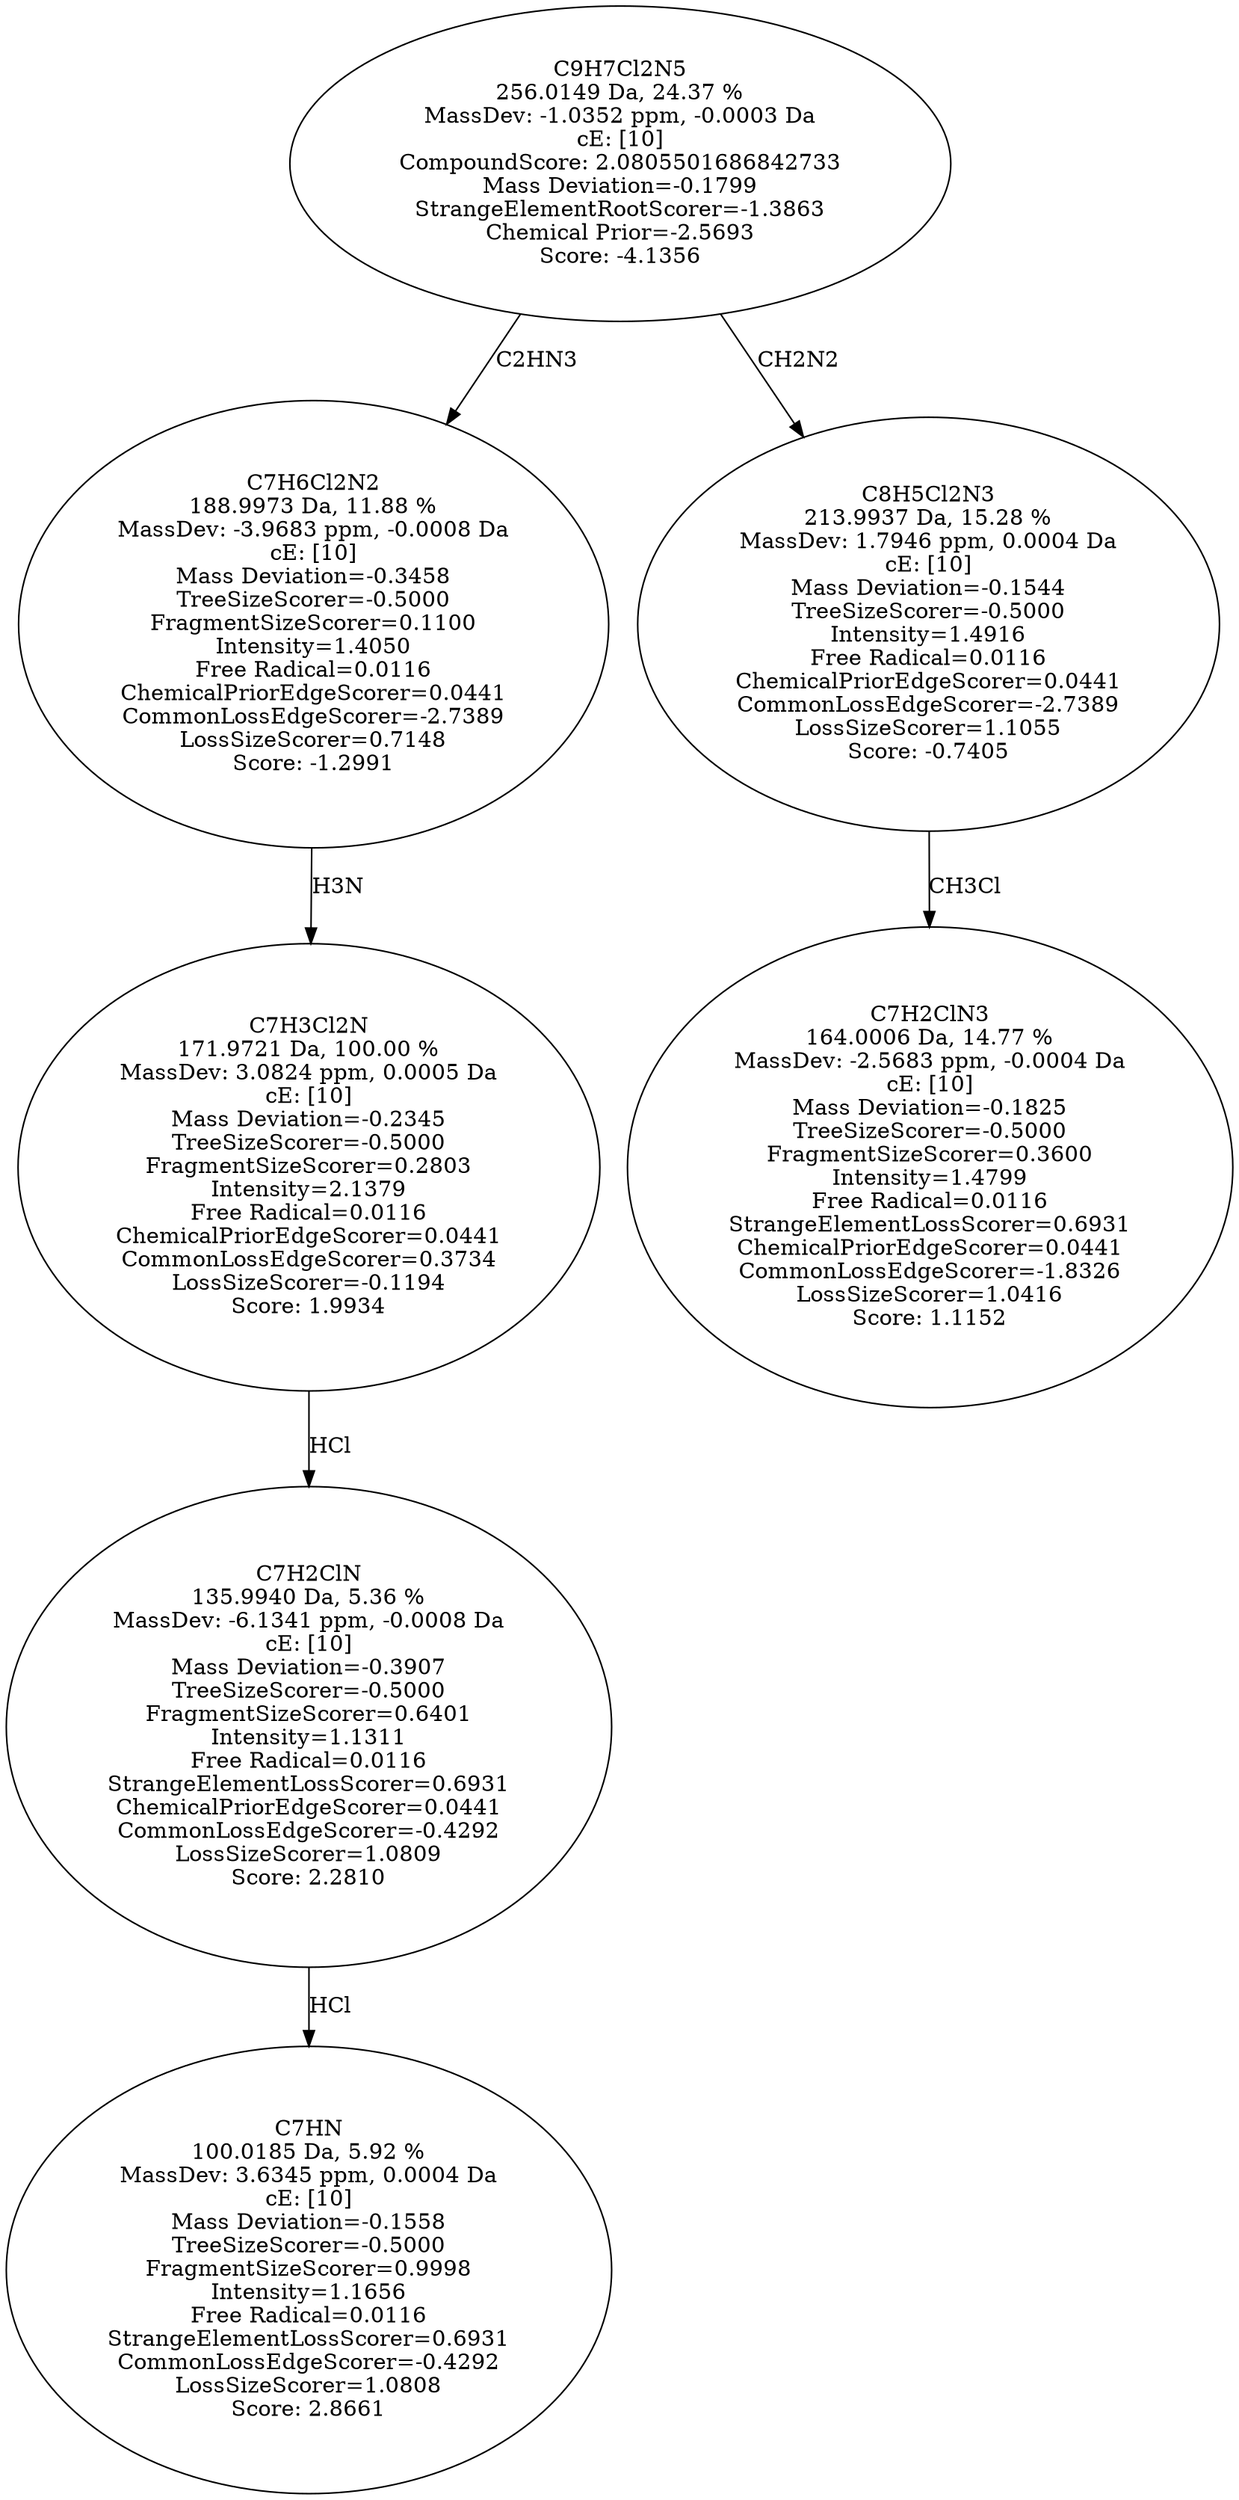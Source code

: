 strict digraph {
v1 [label="C7HN\n100.0185 Da, 5.92 %\nMassDev: 3.6345 ppm, 0.0004 Da\ncE: [10]\nMass Deviation=-0.1558\nTreeSizeScorer=-0.5000\nFragmentSizeScorer=0.9998\nIntensity=1.1656\nFree Radical=0.0116\nStrangeElementLossScorer=0.6931\nCommonLossEdgeScorer=-0.4292\nLossSizeScorer=1.0808\nScore: 2.8661"];
v2 [label="C7H2ClN\n135.9940 Da, 5.36 %\nMassDev: -6.1341 ppm, -0.0008 Da\ncE: [10]\nMass Deviation=-0.3907\nTreeSizeScorer=-0.5000\nFragmentSizeScorer=0.6401\nIntensity=1.1311\nFree Radical=0.0116\nStrangeElementLossScorer=0.6931\nChemicalPriorEdgeScorer=0.0441\nCommonLossEdgeScorer=-0.4292\nLossSizeScorer=1.0809\nScore: 2.2810"];
v3 [label="C7H3Cl2N\n171.9721 Da, 100.00 %\nMassDev: 3.0824 ppm, 0.0005 Da\ncE: [10]\nMass Deviation=-0.2345\nTreeSizeScorer=-0.5000\nFragmentSizeScorer=0.2803\nIntensity=2.1379\nFree Radical=0.0116\nChemicalPriorEdgeScorer=0.0441\nCommonLossEdgeScorer=0.3734\nLossSizeScorer=-0.1194\nScore: 1.9934"];
v4 [label="C7H6Cl2N2\n188.9973 Da, 11.88 %\nMassDev: -3.9683 ppm, -0.0008 Da\ncE: [10]\nMass Deviation=-0.3458\nTreeSizeScorer=-0.5000\nFragmentSizeScorer=0.1100\nIntensity=1.4050\nFree Radical=0.0116\nChemicalPriorEdgeScorer=0.0441\nCommonLossEdgeScorer=-2.7389\nLossSizeScorer=0.7148\nScore: -1.2991"];
v5 [label="C7H2ClN3\n164.0006 Da, 14.77 %\nMassDev: -2.5683 ppm, -0.0004 Da\ncE: [10]\nMass Deviation=-0.1825\nTreeSizeScorer=-0.5000\nFragmentSizeScorer=0.3600\nIntensity=1.4799\nFree Radical=0.0116\nStrangeElementLossScorer=0.6931\nChemicalPriorEdgeScorer=0.0441\nCommonLossEdgeScorer=-1.8326\nLossSizeScorer=1.0416\nScore: 1.1152"];
v6 [label="C8H5Cl2N3\n213.9937 Da, 15.28 %\nMassDev: 1.7946 ppm, 0.0004 Da\ncE: [10]\nMass Deviation=-0.1544\nTreeSizeScorer=-0.5000\nIntensity=1.4916\nFree Radical=0.0116\nChemicalPriorEdgeScorer=0.0441\nCommonLossEdgeScorer=-2.7389\nLossSizeScorer=1.1055\nScore: -0.7405"];
v7 [label="C9H7Cl2N5\n256.0149 Da, 24.37 %\nMassDev: -1.0352 ppm, -0.0003 Da\ncE: [10]\nCompoundScore: 2.0805501686842733\nMass Deviation=-0.1799\nStrangeElementRootScorer=-1.3863\nChemical Prior=-2.5693\nScore: -4.1356"];
v2 -> v1 [label="HCl"];
v3 -> v2 [label="HCl"];
v4 -> v3 [label="H3N"];
v7 -> v4 [label="C2HN3"];
v6 -> v5 [label="CH3Cl"];
v7 -> v6 [label="CH2N2"];
}